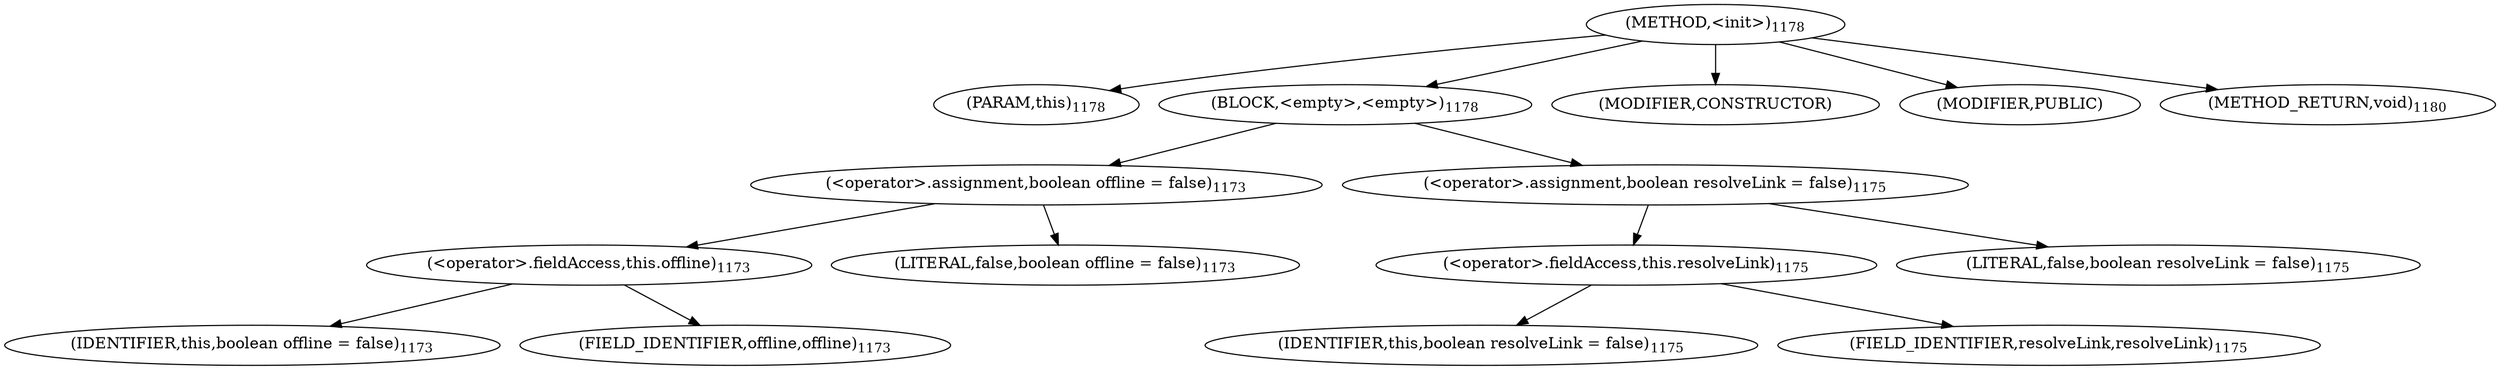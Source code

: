 digraph "&lt;init&gt;" {  
"2141" [label = <(METHOD,&lt;init&gt;)<SUB>1178</SUB>> ]
"2142" [label = <(PARAM,this)<SUB>1178</SUB>> ]
"2143" [label = <(BLOCK,&lt;empty&gt;,&lt;empty&gt;)<SUB>1178</SUB>> ]
"2144" [label = <(&lt;operator&gt;.assignment,boolean offline = false)<SUB>1173</SUB>> ]
"2145" [label = <(&lt;operator&gt;.fieldAccess,this.offline)<SUB>1173</SUB>> ]
"2146" [label = <(IDENTIFIER,this,boolean offline = false)<SUB>1173</SUB>> ]
"2147" [label = <(FIELD_IDENTIFIER,offline,offline)<SUB>1173</SUB>> ]
"2148" [label = <(LITERAL,false,boolean offline = false)<SUB>1173</SUB>> ]
"2149" [label = <(&lt;operator&gt;.assignment,boolean resolveLink = false)<SUB>1175</SUB>> ]
"2150" [label = <(&lt;operator&gt;.fieldAccess,this.resolveLink)<SUB>1175</SUB>> ]
"2151" [label = <(IDENTIFIER,this,boolean resolveLink = false)<SUB>1175</SUB>> ]
"2152" [label = <(FIELD_IDENTIFIER,resolveLink,resolveLink)<SUB>1175</SUB>> ]
"2153" [label = <(LITERAL,false,boolean resolveLink = false)<SUB>1175</SUB>> ]
"2154" [label = <(MODIFIER,CONSTRUCTOR)> ]
"2155" [label = <(MODIFIER,PUBLIC)> ]
"2156" [label = <(METHOD_RETURN,void)<SUB>1180</SUB>> ]
  "2141" -> "2142" 
  "2141" -> "2143" 
  "2141" -> "2154" 
  "2141" -> "2155" 
  "2141" -> "2156" 
  "2143" -> "2144" 
  "2143" -> "2149" 
  "2144" -> "2145" 
  "2144" -> "2148" 
  "2145" -> "2146" 
  "2145" -> "2147" 
  "2149" -> "2150" 
  "2149" -> "2153" 
  "2150" -> "2151" 
  "2150" -> "2152" 
}
